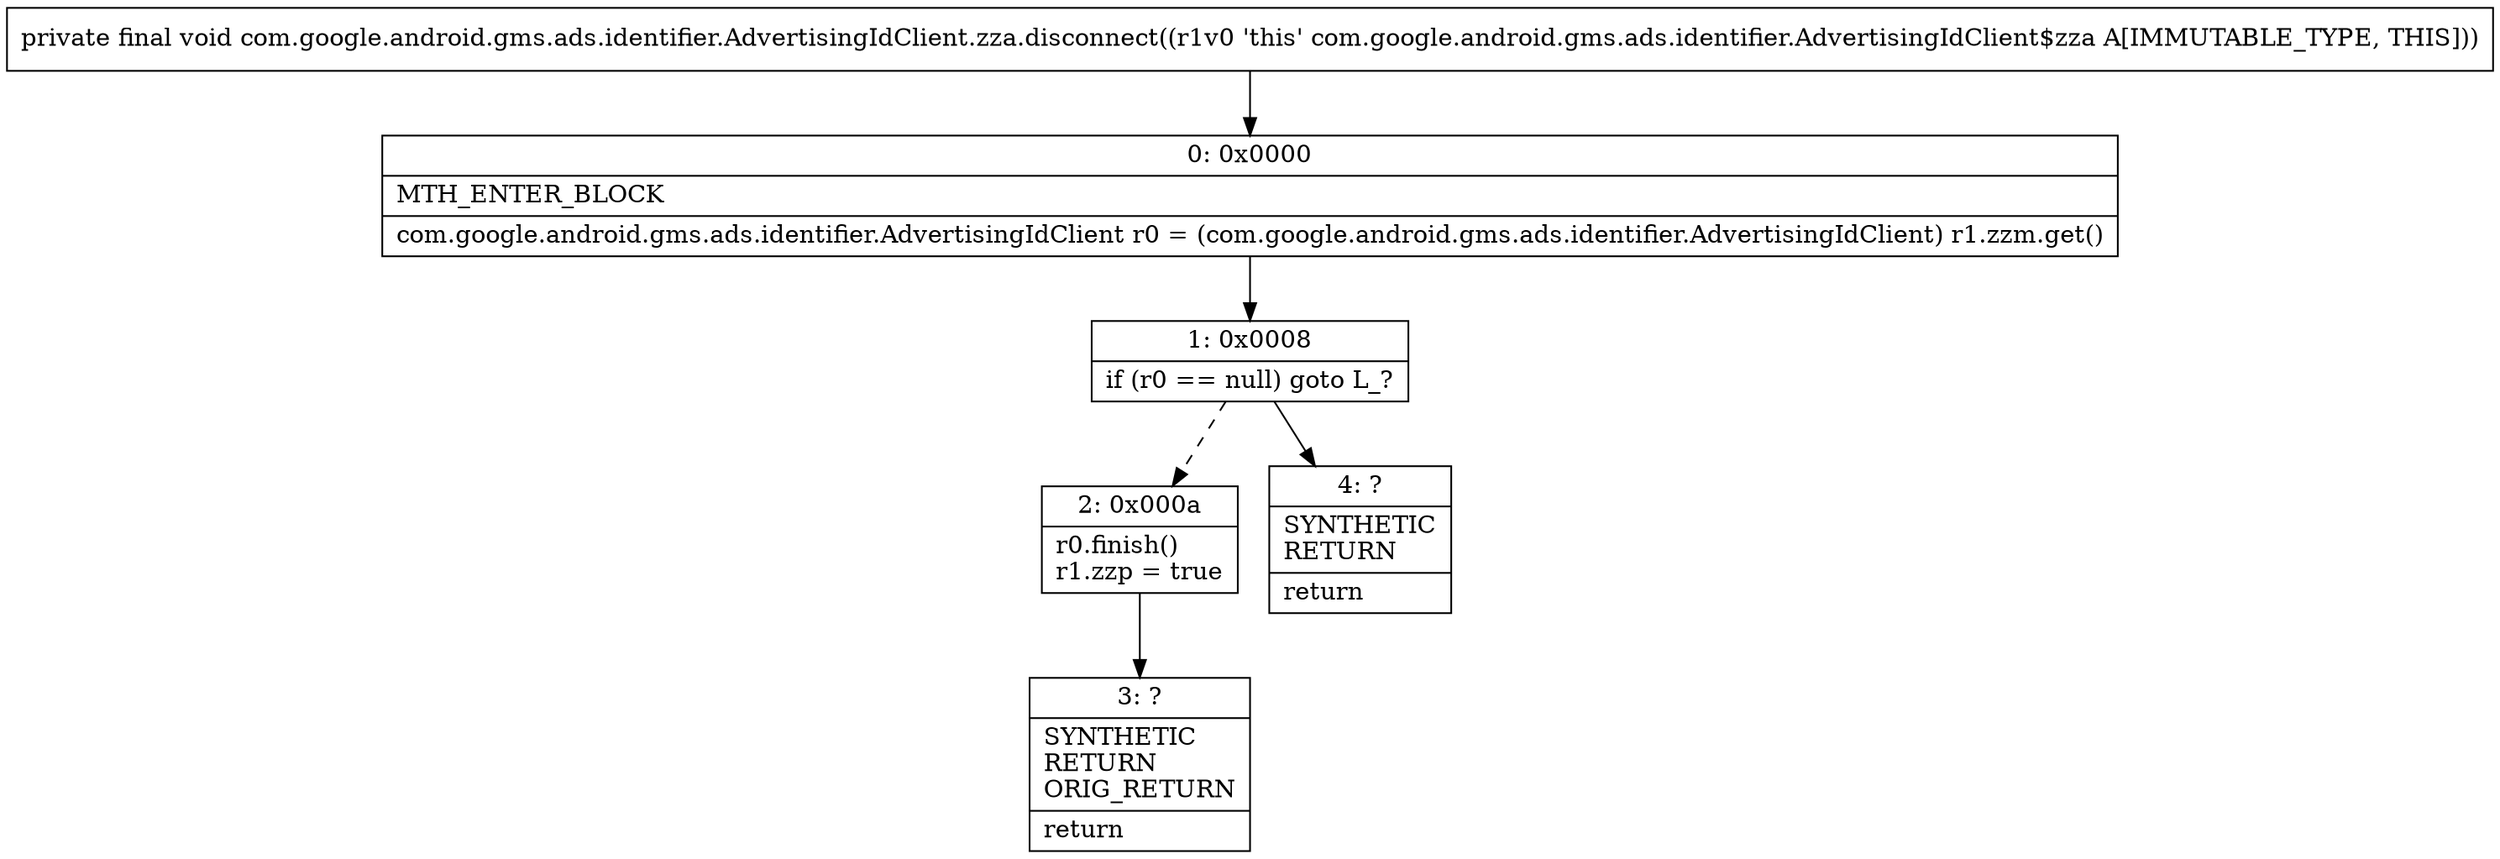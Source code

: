 digraph "CFG forcom.google.android.gms.ads.identifier.AdvertisingIdClient.zza.disconnect()V" {
Node_0 [shape=record,label="{0\:\ 0x0000|MTH_ENTER_BLOCK\l|com.google.android.gms.ads.identifier.AdvertisingIdClient r0 = (com.google.android.gms.ads.identifier.AdvertisingIdClient) r1.zzm.get()\l}"];
Node_1 [shape=record,label="{1\:\ 0x0008|if (r0 == null) goto L_?\l}"];
Node_2 [shape=record,label="{2\:\ 0x000a|r0.finish()\lr1.zzp = true\l}"];
Node_3 [shape=record,label="{3\:\ ?|SYNTHETIC\lRETURN\lORIG_RETURN\l|return\l}"];
Node_4 [shape=record,label="{4\:\ ?|SYNTHETIC\lRETURN\l|return\l}"];
MethodNode[shape=record,label="{private final void com.google.android.gms.ads.identifier.AdvertisingIdClient.zza.disconnect((r1v0 'this' com.google.android.gms.ads.identifier.AdvertisingIdClient$zza A[IMMUTABLE_TYPE, THIS])) }"];
MethodNode -> Node_0;
Node_0 -> Node_1;
Node_1 -> Node_2[style=dashed];
Node_1 -> Node_4;
Node_2 -> Node_3;
}

